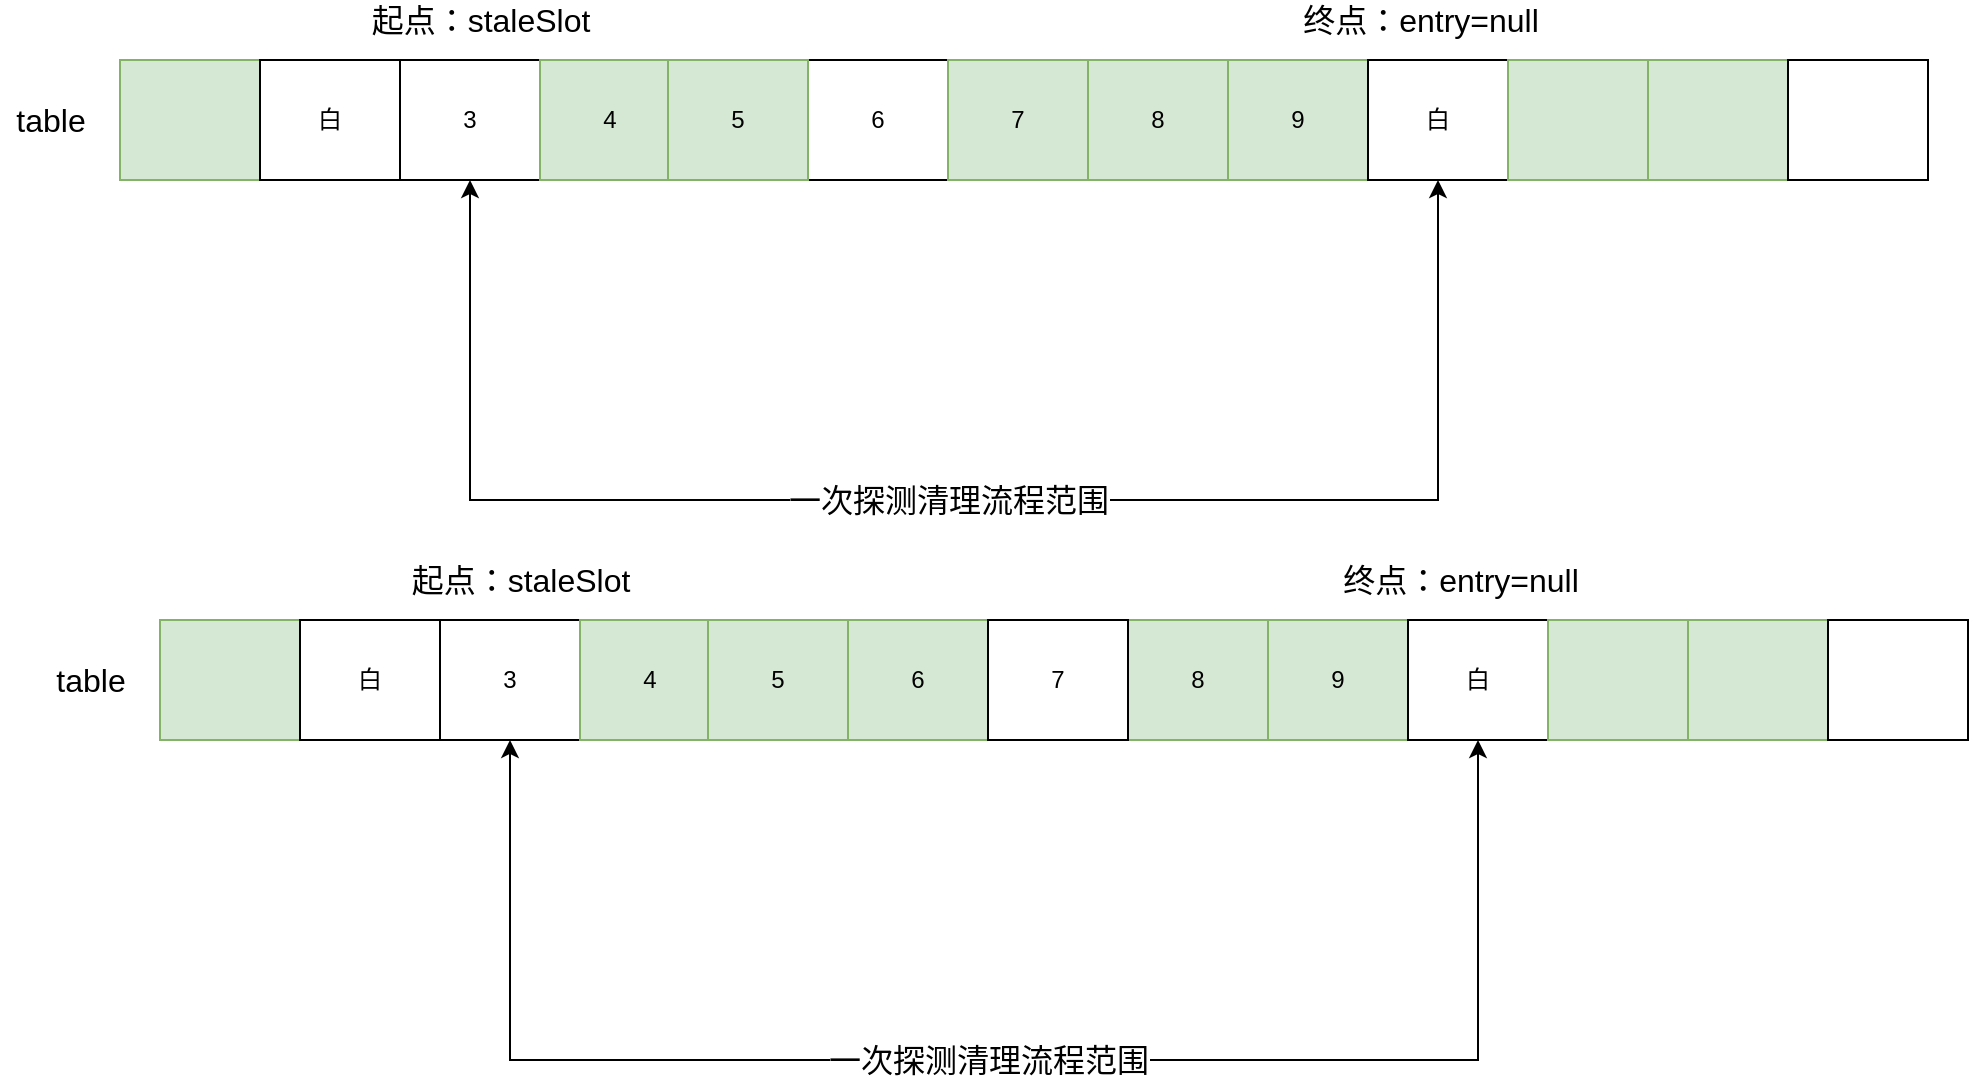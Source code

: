 <mxfile version="14.2.3" type="github">
  <diagram id="zd9JRvBI8FFPPl2JKIQh" name="第 1 页">
    <mxGraphModel dx="1298" dy="569" grid="1" gridSize="10" guides="1" tooltips="1" connect="1" arrows="1" fold="1" page="1" pageScale="1" pageWidth="827" pageHeight="1169" math="0" shadow="0">
      <root>
        <mxCell id="0" />
        <mxCell id="1" parent="0" />
        <mxCell id="XcQ16Qv8mTlHXhTi4DVz-1" value="" style="rounded=0;whiteSpace=wrap;html=1;" vertex="1" parent="1">
          <mxGeometry x="70" y="200" width="900" height="60" as="geometry" />
        </mxCell>
        <mxCell id="XcQ16Qv8mTlHXhTi4DVz-2" value="" style="rounded=0;whiteSpace=wrap;html=1;fillColor=#d5e8d4;strokeColor=#82b366;" vertex="1" parent="1">
          <mxGeometry x="70" y="200" width="70" height="60" as="geometry" />
        </mxCell>
        <mxCell id="XcQ16Qv8mTlHXhTi4DVz-3" value="白" style="rounded=0;whiteSpace=wrap;html=1;" vertex="1" parent="1">
          <mxGeometry x="140" y="200" width="70" height="60" as="geometry" />
        </mxCell>
        <mxCell id="XcQ16Qv8mTlHXhTi4DVz-4" value="3" style="rounded=0;whiteSpace=wrap;html=1;" vertex="1" parent="1">
          <mxGeometry x="210" y="200" width="70" height="60" as="geometry" />
        </mxCell>
        <mxCell id="XcQ16Qv8mTlHXhTi4DVz-5" value="9" style="rounded=0;whiteSpace=wrap;html=1;fillColor=#d5e8d4;strokeColor=#82b366;" vertex="1" parent="1">
          <mxGeometry x="624" y="200" width="70" height="60" as="geometry" />
        </mxCell>
        <mxCell id="XcQ16Qv8mTlHXhTi4DVz-6" value="6" style="rounded=0;whiteSpace=wrap;html=1;" vertex="1" parent="1">
          <mxGeometry x="414" y="200" width="70" height="60" as="geometry" />
        </mxCell>
        <mxCell id="XcQ16Qv8mTlHXhTi4DVz-7" value="4" style="rounded=0;whiteSpace=wrap;html=1;fillColor=#d5e8d4;strokeColor=#82b366;" vertex="1" parent="1">
          <mxGeometry x="280" y="200" width="70" height="60" as="geometry" />
        </mxCell>
        <mxCell id="XcQ16Qv8mTlHXhTi4DVz-8" value="8" style="rounded=0;whiteSpace=wrap;html=1;fillColor=#d5e8d4;strokeColor=#82b366;" vertex="1" parent="1">
          <mxGeometry x="554" y="200" width="70" height="60" as="geometry" />
        </mxCell>
        <mxCell id="XcQ16Qv8mTlHXhTi4DVz-9" value="5" style="rounded=0;whiteSpace=wrap;html=1;fillColor=#d5e8d4;strokeColor=#82b366;" vertex="1" parent="1">
          <mxGeometry x="344" y="200" width="70" height="60" as="geometry" />
        </mxCell>
        <mxCell id="XcQ16Qv8mTlHXhTi4DVz-10" value="7" style="rounded=0;whiteSpace=wrap;html=1;fillColor=#d5e8d4;strokeColor=#82b366;" vertex="1" parent="1">
          <mxGeometry x="484" y="200" width="70" height="60" as="geometry" />
        </mxCell>
        <mxCell id="XcQ16Qv8mTlHXhTi4DVz-12" value="白" style="rounded=0;whiteSpace=wrap;html=1;" vertex="1" parent="1">
          <mxGeometry x="694" y="200" width="70" height="60" as="geometry" />
        </mxCell>
        <mxCell id="XcQ16Qv8mTlHXhTi4DVz-13" value="" style="rounded=0;whiteSpace=wrap;html=1;fillColor=#d5e8d4;strokeColor=#82b366;" vertex="1" parent="1">
          <mxGeometry x="764" y="200" width="70" height="60" as="geometry" />
        </mxCell>
        <mxCell id="XcQ16Qv8mTlHXhTi4DVz-14" value="" style="rounded=0;whiteSpace=wrap;html=1;fillColor=#d5e8d4;strokeColor=#82b366;" vertex="1" parent="1">
          <mxGeometry x="834" y="200" width="70" height="60" as="geometry" />
        </mxCell>
        <mxCell id="XcQ16Qv8mTlHXhTi4DVz-15" value="" style="rounded=0;whiteSpace=wrap;html=1;" vertex="1" parent="1">
          <mxGeometry x="904" y="200" width="70" height="60" as="geometry" />
        </mxCell>
        <mxCell id="XcQ16Qv8mTlHXhTi4DVz-21" style="edgeStyle=orthogonalEdgeStyle;rounded=0;orthogonalLoop=1;jettySize=auto;html=1;fontSize=16;entryX=0.5;entryY=1;entryDx=0;entryDy=0;endArrow=classic;endFill=1;startArrow=classic;startFill=1;exitX=0.5;exitY=1;exitDx=0;exitDy=0;" edge="1" parent="1" source="XcQ16Qv8mTlHXhTi4DVz-12" target="XcQ16Qv8mTlHXhTi4DVz-4">
          <mxGeometry relative="1" as="geometry">
            <mxPoint x="220" y="420" as="targetPoint" />
            <mxPoint x="729" y="270" as="sourcePoint" />
            <Array as="points">
              <mxPoint x="729" y="420" />
              <mxPoint x="245" y="420" />
            </Array>
          </mxGeometry>
        </mxCell>
        <mxCell id="XcQ16Qv8mTlHXhTi4DVz-22" value="一次探测清理流程范围" style="edgeLabel;html=1;align=center;verticalAlign=middle;resizable=0;points=[];fontSize=16;" vertex="1" connectable="0" parent="XcQ16Qv8mTlHXhTi4DVz-21">
          <mxGeometry x="0.052" y="4" relative="1" as="geometry">
            <mxPoint x="18" y="-4" as="offset" />
          </mxGeometry>
        </mxCell>
        <mxCell id="XcQ16Qv8mTlHXhTi4DVz-23" value="起点：staleSlot" style="text;html=1;align=center;verticalAlign=middle;resizable=0;points=[];autosize=1;fontSize=16;" vertex="1" parent="1">
          <mxGeometry x="190" y="170" width="120" height="20" as="geometry" />
        </mxCell>
        <mxCell id="XcQ16Qv8mTlHXhTi4DVz-24" value="终点：entry=null" style="text;html=1;align=center;verticalAlign=middle;resizable=0;points=[];autosize=1;fontSize=16;" vertex="1" parent="1">
          <mxGeometry x="655" y="170" width="130" height="20" as="geometry" />
        </mxCell>
        <mxCell id="XcQ16Qv8mTlHXhTi4DVz-25" value="table" style="text;html=1;align=center;verticalAlign=middle;resizable=0;points=[];autosize=1;fontSize=16;" vertex="1" parent="1">
          <mxGeometry x="10" y="220" width="50" height="20" as="geometry" />
        </mxCell>
        <mxCell id="XcQ16Qv8mTlHXhTi4DVz-45" value="" style="rounded=0;whiteSpace=wrap;html=1;" vertex="1" parent="1">
          <mxGeometry x="90" y="480" width="900" height="60" as="geometry" />
        </mxCell>
        <mxCell id="XcQ16Qv8mTlHXhTi4DVz-46" value="" style="rounded=0;whiteSpace=wrap;html=1;fillColor=#d5e8d4;strokeColor=#82b366;" vertex="1" parent="1">
          <mxGeometry x="90" y="480" width="70" height="60" as="geometry" />
        </mxCell>
        <mxCell id="XcQ16Qv8mTlHXhTi4DVz-47" value="白" style="rounded=0;whiteSpace=wrap;html=1;" vertex="1" parent="1">
          <mxGeometry x="160" y="480" width="70" height="60" as="geometry" />
        </mxCell>
        <mxCell id="XcQ16Qv8mTlHXhTi4DVz-48" value="3" style="rounded=0;whiteSpace=wrap;html=1;" vertex="1" parent="1">
          <mxGeometry x="230" y="480" width="70" height="60" as="geometry" />
        </mxCell>
        <mxCell id="XcQ16Qv8mTlHXhTi4DVz-49" value="9" style="rounded=0;whiteSpace=wrap;html=1;fillColor=#d5e8d4;strokeColor=#82b366;" vertex="1" parent="1">
          <mxGeometry x="644" y="480" width="70" height="60" as="geometry" />
        </mxCell>
        <mxCell id="XcQ16Qv8mTlHXhTi4DVz-50" value="6" style="rounded=0;whiteSpace=wrap;html=1;fillColor=#d5e8d4;strokeColor=#82b366;" vertex="1" parent="1">
          <mxGeometry x="434" y="480" width="70" height="60" as="geometry" />
        </mxCell>
        <mxCell id="XcQ16Qv8mTlHXhTi4DVz-51" value="4" style="rounded=0;whiteSpace=wrap;html=1;fillColor=#d5e8d4;strokeColor=#82b366;" vertex="1" parent="1">
          <mxGeometry x="300" y="480" width="70" height="60" as="geometry" />
        </mxCell>
        <mxCell id="XcQ16Qv8mTlHXhTi4DVz-52" value="8" style="rounded=0;whiteSpace=wrap;html=1;fillColor=#d5e8d4;strokeColor=#82b366;" vertex="1" parent="1">
          <mxGeometry x="574" y="480" width="70" height="60" as="geometry" />
        </mxCell>
        <mxCell id="XcQ16Qv8mTlHXhTi4DVz-53" value="5" style="rounded=0;whiteSpace=wrap;html=1;fillColor=#d5e8d4;strokeColor=#82b366;" vertex="1" parent="1">
          <mxGeometry x="364" y="480" width="70" height="60" as="geometry" />
        </mxCell>
        <mxCell id="XcQ16Qv8mTlHXhTi4DVz-54" value="7" style="rounded=0;whiteSpace=wrap;html=1;" vertex="1" parent="1">
          <mxGeometry x="504" y="480" width="70" height="60" as="geometry" />
        </mxCell>
        <mxCell id="XcQ16Qv8mTlHXhTi4DVz-55" value="白" style="rounded=0;whiteSpace=wrap;html=1;" vertex="1" parent="1">
          <mxGeometry x="714" y="480" width="70" height="60" as="geometry" />
        </mxCell>
        <mxCell id="XcQ16Qv8mTlHXhTi4DVz-56" value="" style="rounded=0;whiteSpace=wrap;html=1;fillColor=#d5e8d4;strokeColor=#82b366;" vertex="1" parent="1">
          <mxGeometry x="784" y="480" width="70" height="60" as="geometry" />
        </mxCell>
        <mxCell id="XcQ16Qv8mTlHXhTi4DVz-57" value="" style="rounded=0;whiteSpace=wrap;html=1;fillColor=#d5e8d4;strokeColor=#82b366;" vertex="1" parent="1">
          <mxGeometry x="854" y="480" width="70" height="60" as="geometry" />
        </mxCell>
        <mxCell id="XcQ16Qv8mTlHXhTi4DVz-58" value="" style="rounded=0;whiteSpace=wrap;html=1;" vertex="1" parent="1">
          <mxGeometry x="924" y="480" width="70" height="60" as="geometry" />
        </mxCell>
        <mxCell id="XcQ16Qv8mTlHXhTi4DVz-59" style="edgeStyle=orthogonalEdgeStyle;rounded=0;orthogonalLoop=1;jettySize=auto;html=1;fontSize=16;entryX=0.5;entryY=1;entryDx=0;entryDy=0;endArrow=classic;endFill=1;startArrow=classic;startFill=1;exitX=0.5;exitY=1;exitDx=0;exitDy=0;" edge="1" source="XcQ16Qv8mTlHXhTi4DVz-55" target="XcQ16Qv8mTlHXhTi4DVz-48" parent="1">
          <mxGeometry relative="1" as="geometry">
            <mxPoint x="240" y="700" as="targetPoint" />
            <mxPoint x="749" y="550" as="sourcePoint" />
            <Array as="points">
              <mxPoint x="749" y="700" />
              <mxPoint x="265" y="700" />
            </Array>
          </mxGeometry>
        </mxCell>
        <mxCell id="XcQ16Qv8mTlHXhTi4DVz-60" value="一次探测清理流程范围" style="edgeLabel;html=1;align=center;verticalAlign=middle;resizable=0;points=[];fontSize=16;" vertex="1" connectable="0" parent="XcQ16Qv8mTlHXhTi4DVz-59">
          <mxGeometry x="0.052" y="4" relative="1" as="geometry">
            <mxPoint x="18" y="-4" as="offset" />
          </mxGeometry>
        </mxCell>
        <mxCell id="XcQ16Qv8mTlHXhTi4DVz-61" value="起点：staleSlot" style="text;html=1;align=center;verticalAlign=middle;resizable=0;points=[];autosize=1;fontSize=16;" vertex="1" parent="1">
          <mxGeometry x="210" y="450" width="120" height="20" as="geometry" />
        </mxCell>
        <mxCell id="XcQ16Qv8mTlHXhTi4DVz-62" value="终点：entry=null" style="text;html=1;align=center;verticalAlign=middle;resizable=0;points=[];autosize=1;fontSize=16;" vertex="1" parent="1">
          <mxGeometry x="675" y="450" width="130" height="20" as="geometry" />
        </mxCell>
        <mxCell id="XcQ16Qv8mTlHXhTi4DVz-63" value="table" style="text;html=1;align=center;verticalAlign=middle;resizable=0;points=[];autosize=1;fontSize=16;" vertex="1" parent="1">
          <mxGeometry x="30" y="500" width="50" height="20" as="geometry" />
        </mxCell>
      </root>
    </mxGraphModel>
  </diagram>
</mxfile>
